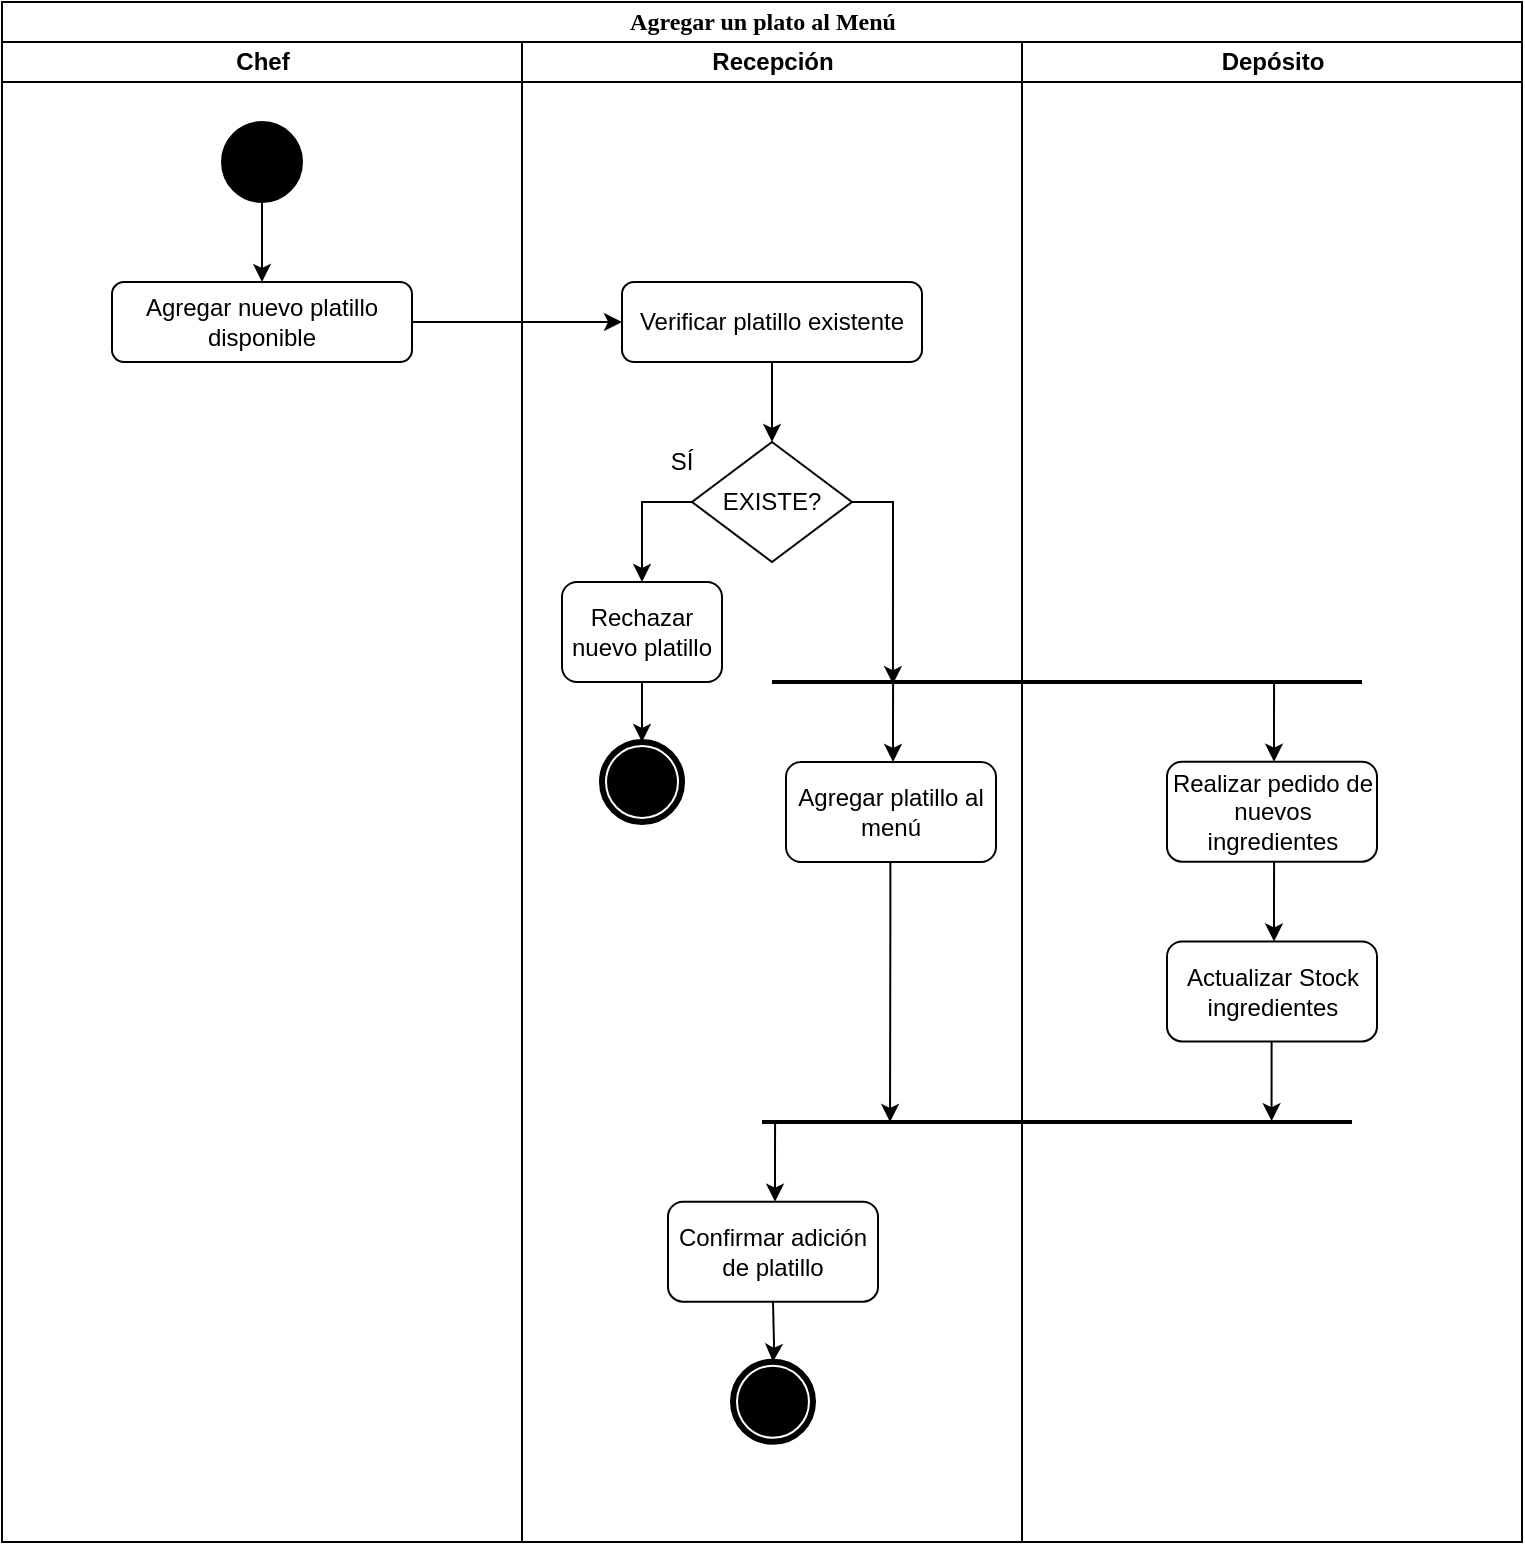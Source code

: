 <mxfile version="13.8.1" type="device"><diagram name="Page-1" id="0783ab3e-0a74-02c8-0abd-f7b4e66b4bec"><mxGraphModel dx="2595" dy="1325" grid="1" gridSize="10" guides="1" tooltips="1" connect="1" arrows="1" fold="1" page="1" pageScale="1" pageWidth="850" pageHeight="1100" background="#ffffff" math="0" shadow="0"><root><mxCell id="0"/><mxCell id="1" parent="0"/><mxCell id="1c1d494c118603dd-1" value="Agregar un plato al Menú" style="swimlane;html=1;childLayout=stackLayout;startSize=20;rounded=0;shadow=0;comic=0;labelBackgroundColor=none;strokeWidth=1;fontFamily=Verdana;fontSize=12;align=center;" parent="1" vertex="1"><mxGeometry x="40" y="20" width="760" height="770" as="geometry"/></mxCell><mxCell id="1c1d494c118603dd-2" value="Chef" style="swimlane;html=1;startSize=20;" parent="1c1d494c118603dd-1" vertex="1"><mxGeometry y="20" width="260" height="750" as="geometry"/></mxCell><mxCell id="d5jqTLjSt9vCVc7cnFyr-3" style="edgeStyle=orthogonalEdgeStyle;rounded=0;orthogonalLoop=1;jettySize=auto;html=1;" edge="1" parent="1c1d494c118603dd-2" source="60571a20871a0731-4" target="d5jqTLjSt9vCVc7cnFyr-1"><mxGeometry relative="1" as="geometry"/></mxCell><mxCell id="60571a20871a0731-4" value="" style="ellipse;whiteSpace=wrap;html=1;rounded=0;shadow=0;comic=0;labelBackgroundColor=none;strokeWidth=1;fillColor=#000000;fontFamily=Verdana;fontSize=12;align=center;" parent="1c1d494c118603dd-2" vertex="1"><mxGeometry x="110" y="40" width="40" height="40" as="geometry"/></mxCell><mxCell id="d5jqTLjSt9vCVc7cnFyr-1" value="Agregar nuevo platillo disponible" style="rounded=1;whiteSpace=wrap;html=1;" vertex="1" parent="1c1d494c118603dd-2"><mxGeometry x="55" y="120" width="150" height="40" as="geometry"/></mxCell><mxCell id="1c1d494c118603dd-3" value="Recepción" style="swimlane;html=1;startSize=20;" parent="1c1d494c118603dd-1" vertex="1"><mxGeometry x="260" y="20" width="250" height="750" as="geometry"/></mxCell><mxCell id="d5jqTLjSt9vCVc7cnFyr-60" value="" style="ellipse;html=1;shape=endState;fillColor=#000000;strokeWidth=3;" vertex="1" parent="1c1d494c118603dd-3"><mxGeometry x="40" y="350" width="40" height="40" as="geometry"/></mxCell><mxCell id="d5jqTLjSt9vCVc7cnFyr-57" value="Rechazar nuevo platillo" style="rounded=1;whiteSpace=wrap;html=1;" vertex="1" parent="1c1d494c118603dd-3"><mxGeometry x="20" y="270" width="80" height="50" as="geometry"/></mxCell><mxCell id="d5jqTLjSt9vCVc7cnFyr-55" value="SÍ" style="text;html=1;strokeColor=none;fillColor=none;align=center;verticalAlign=middle;whiteSpace=wrap;rounded=0;" vertex="1" parent="1c1d494c118603dd-3"><mxGeometry x="60" y="200" width="40" height="20" as="geometry"/></mxCell><mxCell id="d5jqTLjSt9vCVc7cnFyr-65" style="edgeStyle=orthogonalEdgeStyle;rounded=0;orthogonalLoop=1;jettySize=auto;html=1;" edge="1" parent="1c1d494c118603dd-3" source="d5jqTLjSt9vCVc7cnFyr-57" target="d5jqTLjSt9vCVc7cnFyr-60"><mxGeometry relative="1" as="geometry"/></mxCell><mxCell id="d5jqTLjSt9vCVc7cnFyr-59" style="edgeStyle=orthogonalEdgeStyle;rounded=0;orthogonalLoop=1;jettySize=auto;html=1;exitX=0;exitY=0.5;exitDx=0;exitDy=0;" edge="1" parent="1c1d494c118603dd-3" source="d5jqTLjSt9vCVc7cnFyr-53" target="d5jqTLjSt9vCVc7cnFyr-57"><mxGeometry relative="1" as="geometry"/></mxCell><mxCell id="d5jqTLjSt9vCVc7cnFyr-53" value="EXISTE?" style="rhombus;whiteSpace=wrap;html=1;" vertex="1" parent="1c1d494c118603dd-3"><mxGeometry x="85" y="200" width="80" height="60" as="geometry"/></mxCell><mxCell id="d5jqTLjSt9vCVc7cnFyr-54" style="edgeStyle=orthogonalEdgeStyle;rounded=0;orthogonalLoop=1;jettySize=auto;html=1;" edge="1" parent="1c1d494c118603dd-3" source="d5jqTLjSt9vCVc7cnFyr-51" target="d5jqTLjSt9vCVc7cnFyr-53"><mxGeometry relative="1" as="geometry"/></mxCell><mxCell id="d5jqTLjSt9vCVc7cnFyr-51" value="Verificar platillo existente" style="rounded=1;whiteSpace=wrap;html=1;" vertex="1" parent="1c1d494c118603dd-3"><mxGeometry x="50" y="120" width="150" height="40" as="geometry"/></mxCell><mxCell id="d5jqTLjSt9vCVc7cnFyr-78" value="Confirmar adición de platillo" style="rounded=1;whiteSpace=wrap;html=1;" vertex="1" parent="1c1d494c118603dd-3"><mxGeometry x="73" y="579.86" width="105" height="50" as="geometry"/></mxCell><mxCell id="d5jqTLjSt9vCVc7cnFyr-79" style="edgeStyle=orthogonalEdgeStyle;rounded=0;orthogonalLoop=1;jettySize=auto;html=1;exitX=0.142;exitY=0.507;exitDx=0;exitDy=0;exitPerimeter=0;" edge="1" parent="1c1d494c118603dd-3"><mxGeometry relative="1" as="geometry"><mxPoint x="126.54" y="540" as="sourcePoint"/><mxPoint x="126.514" y="579.86" as="targetPoint"/><Array as="points"><mxPoint x="127" y="559.86"/><mxPoint x="127" y="559.86"/></Array></mxGeometry></mxCell><mxCell id="d5jqTLjSt9vCVc7cnFyr-82" value="" style="ellipse;html=1;shape=endState;fillColor=#000000;strokeWidth=3;" vertex="1" parent="1c1d494c118603dd-3"><mxGeometry x="105.5" y="659.86" width="40" height="40" as="geometry"/></mxCell><mxCell id="d5jqTLjSt9vCVc7cnFyr-83" style="edgeStyle=orthogonalEdgeStyle;rounded=0;orthogonalLoop=1;jettySize=auto;html=1;" edge="1" parent="1c1d494c118603dd-3" target="d5jqTLjSt9vCVc7cnFyr-82"><mxGeometry relative="1" as="geometry"><mxPoint x="125.5" y="629.86" as="sourcePoint"/></mxGeometry></mxCell><mxCell id="d5jqTLjSt9vCVc7cnFyr-48" value="Agregar platillo al menú" style="rounded=1;whiteSpace=wrap;html=1;" vertex="1" parent="1c1d494c118603dd-3"><mxGeometry x="132" y="360" width="105" height="50" as="geometry"/></mxCell><mxCell id="d5jqTLjSt9vCVc7cnFyr-77" style="edgeStyle=orthogonalEdgeStyle;rounded=0;orthogonalLoop=1;jettySize=auto;html=1;exitX=0.142;exitY=0.507;exitDx=0;exitDy=0;exitPerimeter=0;entryX=0.217;entryY=0.5;entryDx=0;entryDy=0;entryPerimeter=0;" edge="1" parent="1c1d494c118603dd-3" target="d5jqTLjSt9vCVc7cnFyr-75"><mxGeometry relative="1" as="geometry"><mxPoint x="184.18" y="410.0" as="sourcePoint"/><mxPoint x="184" y="520" as="targetPoint"/><Array as="points"><mxPoint x="184" y="430"/></Array></mxGeometry></mxCell><mxCell id="1c1d494c118603dd-4" value="Depósito" style="swimlane;html=1;startSize=20;" parent="1c1d494c118603dd-1" vertex="1"><mxGeometry x="510" y="20" width="250" height="750" as="geometry"/></mxCell><mxCell id="d5jqTLjSt9vCVc7cnFyr-39" value="" style="line;strokeWidth=2;html=1;" vertex="1" parent="1c1d494c118603dd-4"><mxGeometry x="-125" y="310" width="295" height="20" as="geometry"/></mxCell><mxCell id="d5jqTLjSt9vCVc7cnFyr-75" value="" style="line;strokeWidth=2;html=1;" vertex="1" parent="1c1d494c118603dd-4"><mxGeometry x="-130" y="530" width="295" height="20" as="geometry"/></mxCell><mxCell id="d5jqTLjSt9vCVc7cnFyr-76" style="edgeStyle=orthogonalEdgeStyle;rounded=0;orthogonalLoop=1;jettySize=auto;html=1;exitX=0.142;exitY=0.507;exitDx=0;exitDy=0;exitPerimeter=0;" edge="1" parent="1c1d494c118603dd-4"><mxGeometry relative="1" as="geometry"><mxPoint x="124.8" y="499.72" as="sourcePoint"/><mxPoint x="124.774" y="539.58" as="targetPoint"/><Array as="points"><mxPoint x="125.26" y="519.58"/><mxPoint x="125.26" y="519.58"/></Array></mxGeometry></mxCell><mxCell id="d5jqTLjSt9vCVc7cnFyr-70" value="Realizar pedido de nuevos ingredientes" style="rounded=1;whiteSpace=wrap;html=1;" vertex="1" parent="1c1d494c118603dd-4"><mxGeometry x="72.5" y="359.86" width="105" height="50" as="geometry"/></mxCell><mxCell id="d5jqTLjSt9vCVc7cnFyr-71" style="edgeStyle=orthogonalEdgeStyle;rounded=0;orthogonalLoop=1;jettySize=auto;html=1;exitX=0.142;exitY=0.507;exitDx=0;exitDy=0;exitPerimeter=0;" edge="1" parent="1c1d494c118603dd-4"><mxGeometry relative="1" as="geometry"><mxPoint x="126.04" y="320" as="sourcePoint"/><mxPoint x="126.014" y="359.86" as="targetPoint"/><Array as="points"><mxPoint x="126.5" y="339.86"/><mxPoint x="126.5" y="339.86"/></Array></mxGeometry></mxCell><mxCell id="d5jqTLjSt9vCVc7cnFyr-73" value="Actualizar Stock ingredientes" style="rounded=1;whiteSpace=wrap;html=1;" vertex="1" parent="1c1d494c118603dd-4"><mxGeometry x="72.5" y="449.72" width="105" height="50" as="geometry"/></mxCell><mxCell id="d5jqTLjSt9vCVc7cnFyr-74" style="edgeStyle=orthogonalEdgeStyle;rounded=0;orthogonalLoop=1;jettySize=auto;html=1;exitX=0.142;exitY=0.507;exitDx=0;exitDy=0;exitPerimeter=0;" edge="1" parent="1c1d494c118603dd-4"><mxGeometry relative="1" as="geometry"><mxPoint x="126.04" y="409.86" as="sourcePoint"/><mxPoint x="126.014" y="449.72" as="targetPoint"/><Array as="points"><mxPoint x="126.5" y="429.72"/><mxPoint x="126.5" y="429.72"/></Array></mxGeometry></mxCell><mxCell id="d5jqTLjSt9vCVc7cnFyr-52" style="edgeStyle=orthogonalEdgeStyle;rounded=0;orthogonalLoop=1;jettySize=auto;html=1;" edge="1" parent="1c1d494c118603dd-1" source="d5jqTLjSt9vCVc7cnFyr-1" target="d5jqTLjSt9vCVc7cnFyr-51"><mxGeometry relative="1" as="geometry"/></mxCell><mxCell id="d5jqTLjSt9vCVc7cnFyr-47" style="edgeStyle=orthogonalEdgeStyle;rounded=0;orthogonalLoop=1;jettySize=auto;html=1;exitX=0.142;exitY=0.507;exitDx=0;exitDy=0;exitPerimeter=0;" edge="1" parent="1c1d494c118603dd-1"><mxGeometry relative="1" as="geometry"><mxPoint x="445.54" y="340.14" as="sourcePoint"/><mxPoint x="445.514" y="380" as="targetPoint"/><Array as="points"><mxPoint x="446" y="360"/><mxPoint x="446" y="360"/></Array></mxGeometry></mxCell><mxCell id="d5jqTLjSt9vCVc7cnFyr-68" style="edgeStyle=orthogonalEdgeStyle;rounded=0;orthogonalLoop=1;jettySize=auto;html=1;exitX=1;exitY=0.5;exitDx=0;exitDy=0;entryX=0.205;entryY=0.553;entryDx=0;entryDy=0;entryPerimeter=0;" edge="1" parent="1c1d494c118603dd-1" source="d5jqTLjSt9vCVc7cnFyr-53" target="d5jqTLjSt9vCVc7cnFyr-39"><mxGeometry relative="1" as="geometry"/></mxCell></root></mxGraphModel></diagram></mxfile>
